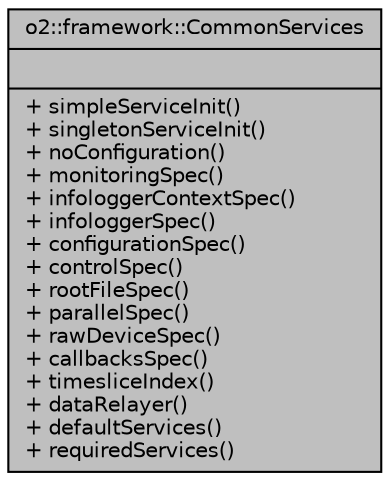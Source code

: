 digraph "o2::framework::CommonServices"
{
 // INTERACTIVE_SVG=YES
  bgcolor="transparent";
  edge [fontname="Helvetica",fontsize="10",labelfontname="Helvetica",labelfontsize="10"];
  node [fontname="Helvetica",fontsize="10",shape=record];
  Node1 [label="{o2::framework::CommonServices\n||+ simpleServiceInit()\l+ singletonServiceInit()\l+ noConfiguration()\l+ monitoringSpec()\l+ infologgerContextSpec()\l+ infologgerSpec()\l+ configurationSpec()\l+ controlSpec()\l+ rootFileSpec()\l+ parallelSpec()\l+ rawDeviceSpec()\l+ callbacksSpec()\l+ timesliceIndex()\l+ dataRelayer()\l+ defaultServices()\l+ requiredServices()\l}",height=0.2,width=0.4,color="black", fillcolor="grey75", style="filled", fontcolor="black"];
}
